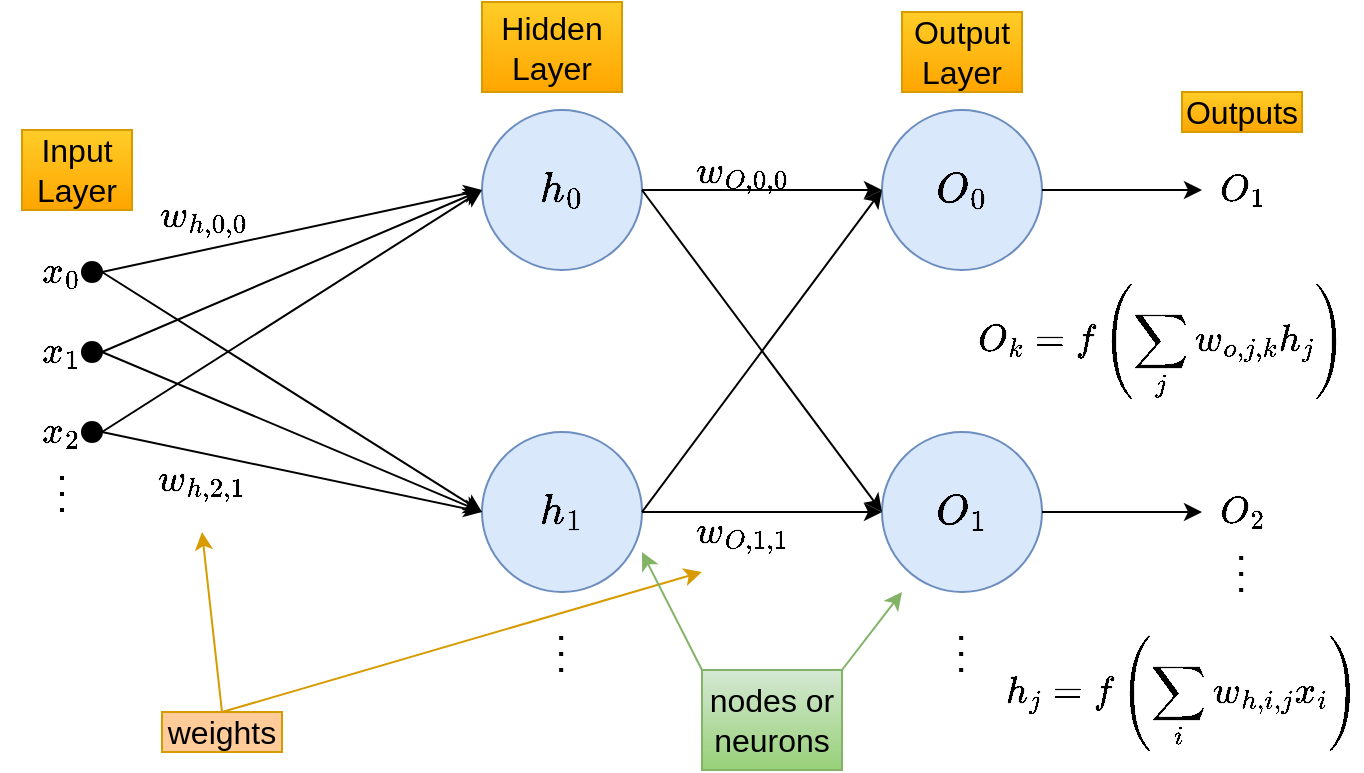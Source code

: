 <mxfile version="13.4.0" type="device"><diagram name="Page-1" id="42789a77-a242-8287-6e28-9cd8cfd52e62"><mxGraphModel dx="865" dy="483" grid="1" gridSize="10" guides="1" tooltips="1" connect="1" arrows="1" fold="1" page="1" pageScale="1" pageWidth="1100" pageHeight="850" background="none" math="1" shadow="0"><root><mxCell id="0"/><mxCell id="1" parent="0"/><mxCell id="Gi-0QuP1Rej3DmXU_cTZ-1" value="&lt;b&gt;&lt;font style=&quot;font-size: 18px&quot;&gt;$$h_0$$&lt;/font&gt;&lt;/b&gt;" style="ellipse;whiteSpace=wrap;html=1;aspect=fixed;fillColor=#dae8fc;strokeColor=#6c8ebf;" vertex="1" parent="1"><mxGeometry x="320" y="79" width="80" height="80" as="geometry"/></mxCell><mxCell id="Gi-0QuP1Rej3DmXU_cTZ-2" value="" style="ellipse;whiteSpace=wrap;html=1;aspect=fixed;fillColor=#000000;" vertex="1" parent="1"><mxGeometry x="120" y="155" width="10" height="10" as="geometry"/></mxCell><mxCell id="Gi-0QuP1Rej3DmXU_cTZ-4" value="&lt;font style=&quot;font-size: 16px&quot;&gt;$$x_0$$&lt;/font&gt;" style="text;html=1;strokeColor=none;fillColor=none;align=center;verticalAlign=middle;whiteSpace=wrap;rounded=0;" vertex="1" parent="1"><mxGeometry x="90" y="150" width="40" height="20" as="geometry"/></mxCell><mxCell id="Gi-0QuP1Rej3DmXU_cTZ-5" value="" style="endArrow=classic;html=1;exitX=1;exitY=0.5;exitDx=0;exitDy=0;entryX=0;entryY=0.5;entryDx=0;entryDy=0;" edge="1" parent="1" source="Gi-0QuP1Rej3DmXU_cTZ-2" target="Gi-0QuP1Rej3DmXU_cTZ-1"><mxGeometry width="50" height="50" relative="1" as="geometry"><mxPoint x="500" y="120" as="sourcePoint"/><mxPoint x="310" y="160" as="targetPoint"/></mxGeometry></mxCell><mxCell id="Gi-0QuP1Rej3DmXU_cTZ-6" value="$$w_{h,0,0}$$" style="edgeLabel;html=1;align=center;verticalAlign=middle;resizable=0;points=[];labelBackgroundColor=none;fontSize=16;" vertex="1" connectable="0" parent="Gi-0QuP1Rej3DmXU_cTZ-5"><mxGeometry x="-0.168" y="-2" relative="1" as="geometry"><mxPoint x="-29.12" y="-13.32" as="offset"/></mxGeometry></mxCell><mxCell id="Gi-0QuP1Rej3DmXU_cTZ-7" value="" style="ellipse;whiteSpace=wrap;html=1;aspect=fixed;fillColor=#000000;" vertex="1" parent="1"><mxGeometry x="120" y="195" width="10" height="10" as="geometry"/></mxCell><mxCell id="Gi-0QuP1Rej3DmXU_cTZ-8" value="&lt;font style=&quot;font-size: 16px&quot;&gt;$$x_1$$&lt;/font&gt;" style="text;html=1;strokeColor=none;fillColor=none;align=center;verticalAlign=middle;whiteSpace=wrap;rounded=0;" vertex="1" parent="1"><mxGeometry x="90" y="190" width="40" height="20" as="geometry"/></mxCell><mxCell id="Gi-0QuP1Rej3DmXU_cTZ-11" value="" style="endArrow=classic;html=1;exitX=1;exitY=0.5;exitDx=0;exitDy=0;entryX=0;entryY=0.5;entryDx=0;entryDy=0;" edge="1" parent="1" source="Gi-0QuP1Rej3DmXU_cTZ-8" target="Gi-0QuP1Rej3DmXU_cTZ-1"><mxGeometry width="50" height="50" relative="1" as="geometry"><mxPoint x="280" y="210" as="sourcePoint"/><mxPoint x="330" y="160" as="targetPoint"/></mxGeometry></mxCell><mxCell id="Gi-0QuP1Rej3DmXU_cTZ-12" value="" style="ellipse;whiteSpace=wrap;html=1;aspect=fixed;fillColor=#000000;" vertex="1" parent="1"><mxGeometry x="120" y="235" width="10" height="10" as="geometry"/></mxCell><mxCell id="Gi-0QuP1Rej3DmXU_cTZ-13" value="&lt;font style=&quot;font-size: 16px&quot;&gt;$$x_2$$&lt;/font&gt;" style="text;html=1;strokeColor=none;fillColor=none;align=center;verticalAlign=middle;whiteSpace=wrap;rounded=0;" vertex="1" parent="1"><mxGeometry x="90" y="230" width="40" height="20" as="geometry"/></mxCell><mxCell id="Gi-0QuP1Rej3DmXU_cTZ-15" value="" style="endArrow=classic;html=1;exitX=1;exitY=0.5;exitDx=0;exitDy=0;entryX=0;entryY=0.5;entryDx=0;entryDy=0;" edge="1" parent="1" source="Gi-0QuP1Rej3DmXU_cTZ-13" target="Gi-0QuP1Rej3DmXU_cTZ-1"><mxGeometry width="50" height="50" relative="1" as="geometry"><mxPoint x="280" y="210" as="sourcePoint"/><mxPoint x="330" y="160" as="targetPoint"/></mxGeometry></mxCell><mxCell id="Gi-0QuP1Rej3DmXU_cTZ-17" value="&lt;b&gt;&lt;font style=&quot;font-size: 18px&quot;&gt;$$h_1$$&lt;/font&gt;&lt;/b&gt;" style="ellipse;whiteSpace=wrap;html=1;aspect=fixed;fillColor=#dae8fc;strokeColor=#6c8ebf;" vertex="1" parent="1"><mxGeometry x="320" y="240" width="80" height="80" as="geometry"/></mxCell><mxCell id="Gi-0QuP1Rej3DmXU_cTZ-18" value="" style="endArrow=classic;html=1;fontSize=16;entryX=0;entryY=0.5;entryDx=0;entryDy=0;" edge="1" parent="1" target="Gi-0QuP1Rej3DmXU_cTZ-17"><mxGeometry width="50" height="50" relative="1" as="geometry"><mxPoint x="130" y="160" as="sourcePoint"/><mxPoint x="310" y="240" as="targetPoint"/></mxGeometry></mxCell><mxCell id="Gi-0QuP1Rej3DmXU_cTZ-19" value="" style="endArrow=classic;html=1;fontSize=16;exitX=1;exitY=0.5;exitDx=0;exitDy=0;entryX=0;entryY=0.5;entryDx=0;entryDy=0;" edge="1" parent="1" source="Gi-0QuP1Rej3DmXU_cTZ-8" target="Gi-0QuP1Rej3DmXU_cTZ-17"><mxGeometry width="50" height="50" relative="1" as="geometry"><mxPoint x="280" y="210" as="sourcePoint"/><mxPoint x="320" y="240" as="targetPoint"/></mxGeometry></mxCell><mxCell id="Gi-0QuP1Rej3DmXU_cTZ-20" value="" style="endArrow=classic;html=1;fontSize=16;exitX=1;exitY=0.5;exitDx=0;exitDy=0;entryX=0;entryY=0.5;entryDx=0;entryDy=0;" edge="1" parent="1" source="Gi-0QuP1Rej3DmXU_cTZ-13" target="Gi-0QuP1Rej3DmXU_cTZ-17"><mxGeometry width="50" height="50" relative="1" as="geometry"><mxPoint x="280" y="210" as="sourcePoint"/><mxPoint x="330" y="160" as="targetPoint"/></mxGeometry></mxCell><mxCell id="Gi-0QuP1Rej3DmXU_cTZ-21" value="&lt;span style=&quot;&quot;&gt;$$w_{h,2,1}$$&lt;/span&gt;" style="edgeLabel;html=1;align=center;verticalAlign=middle;resizable=0;points=[];fontSize=16;labelBackgroundColor=none;" vertex="1" connectable="0" parent="Gi-0QuP1Rej3DmXU_cTZ-20"><mxGeometry x="-0.349" y="3" relative="1" as="geometry"><mxPoint x="-12.2" y="13.22" as="offset"/></mxGeometry></mxCell><mxCell id="Gi-0QuP1Rej3DmXU_cTZ-22" value="" style="endArrow=none;dashed=1;html=1;dashPattern=1 3;strokeWidth=2;fontSize=16;" edge="1" parent="1"><mxGeometry width="50" height="50" relative="1" as="geometry"><mxPoint x="110" y="280" as="sourcePoint"/><mxPoint x="110" y="260" as="targetPoint"/></mxGeometry></mxCell><mxCell id="Gi-0QuP1Rej3DmXU_cTZ-23" value="&lt;b&gt;&lt;font style=&quot;font-size: 18px&quot;&gt;$$O_0$$&lt;/font&gt;&lt;/b&gt;" style="ellipse;whiteSpace=wrap;html=1;aspect=fixed;fillColor=#dae8fc;strokeColor=#6c8ebf;" vertex="1" parent="1"><mxGeometry x="520" y="79" width="80" height="80" as="geometry"/></mxCell><mxCell id="Gi-0QuP1Rej3DmXU_cTZ-24" value="&lt;b&gt;&lt;font style=&quot;font-size: 18px&quot;&gt;$$O_1$$&lt;/font&gt;&lt;/b&gt;" style="ellipse;whiteSpace=wrap;html=1;aspect=fixed;fillColor=#dae8fc;strokeColor=#6c8ebf;" vertex="1" parent="1"><mxGeometry x="520" y="240" width="80" height="80" as="geometry"/></mxCell><mxCell id="Gi-0QuP1Rej3DmXU_cTZ-25" value="" style="endArrow=classic;html=1;fontSize=16;exitX=1;exitY=0.5;exitDx=0;exitDy=0;entryX=0;entryY=0.5;entryDx=0;entryDy=0;" edge="1" parent="1" source="Gi-0QuP1Rej3DmXU_cTZ-1" target="Gi-0QuP1Rej3DmXU_cTZ-23"><mxGeometry width="50" height="50" relative="1" as="geometry"><mxPoint x="400" y="210" as="sourcePoint"/><mxPoint x="450" y="160" as="targetPoint"/></mxGeometry></mxCell><mxCell id="Gi-0QuP1Rej3DmXU_cTZ-31" value="&lt;span style=&quot;&quot;&gt;$$w_{O,0,0}$$&lt;/span&gt;" style="edgeLabel;html=1;align=center;verticalAlign=middle;resizable=0;points=[];fontSize=16;labelBackgroundColor=none;" vertex="1" connectable="0" parent="Gi-0QuP1Rej3DmXU_cTZ-25"><mxGeometry x="-0.169" y="-2" relative="1" as="geometry"><mxPoint y="-11" as="offset"/></mxGeometry></mxCell><mxCell id="Gi-0QuP1Rej3DmXU_cTZ-26" value="" style="endArrow=classic;html=1;fontSize=16;exitX=1;exitY=0.5;exitDx=0;exitDy=0;entryX=0;entryY=0.5;entryDx=0;entryDy=0;" edge="1" parent="1" source="Gi-0QuP1Rej3DmXU_cTZ-17" target="Gi-0QuP1Rej3DmXU_cTZ-23"><mxGeometry width="50" height="50" relative="1" as="geometry"><mxPoint x="400" y="210" as="sourcePoint"/><mxPoint x="480" y="120" as="targetPoint"/></mxGeometry></mxCell><mxCell id="Gi-0QuP1Rej3DmXU_cTZ-27" value="" style="endArrow=classic;html=1;fontSize=16;exitX=1;exitY=0.5;exitDx=0;exitDy=0;entryX=0;entryY=0.5;entryDx=0;entryDy=0;" edge="1" parent="1" source="Gi-0QuP1Rej3DmXU_cTZ-1" target="Gi-0QuP1Rej3DmXU_cTZ-24"><mxGeometry width="50" height="50" relative="1" as="geometry"><mxPoint x="400" y="210" as="sourcePoint"/><mxPoint x="450" y="160" as="targetPoint"/></mxGeometry></mxCell><mxCell id="Gi-0QuP1Rej3DmXU_cTZ-28" value="" style="endArrow=classic;html=1;fontSize=16;entryX=0;entryY=0.5;entryDx=0;entryDy=0;exitX=1;exitY=0.5;exitDx=0;exitDy=0;" edge="1" parent="1" source="Gi-0QuP1Rej3DmXU_cTZ-17" target="Gi-0QuP1Rej3DmXU_cTZ-24"><mxGeometry width="50" height="50" relative="1" as="geometry"><mxPoint x="400" y="280" as="sourcePoint"/><mxPoint x="520" y="280" as="targetPoint"/></mxGeometry></mxCell><mxCell id="Gi-0QuP1Rej3DmXU_cTZ-32" value="&lt;span style=&quot;&quot;&gt;$$w_{O,1,1}$$&lt;/span&gt;" style="edgeLabel;html=1;align=center;verticalAlign=middle;resizable=0;points=[];fontSize=16;labelBackgroundColor=none;" vertex="1" connectable="0" parent="Gi-0QuP1Rej3DmXU_cTZ-28"><mxGeometry x="-0.169" relative="1" as="geometry"><mxPoint y="10" as="offset"/></mxGeometry></mxCell><mxCell id="Gi-0QuP1Rej3DmXU_cTZ-33" value="" style="endArrow=classic;html=1;fontSize=16;exitX=1;exitY=0.5;exitDx=0;exitDy=0;" edge="1" parent="1" source="Gi-0QuP1Rej3DmXU_cTZ-23"><mxGeometry width="50" height="50" relative="1" as="geometry"><mxPoint x="640" y="100" as="sourcePoint"/><mxPoint x="680" y="119" as="targetPoint"/></mxGeometry></mxCell><mxCell id="Gi-0QuP1Rej3DmXU_cTZ-34" value="" style="endArrow=classic;html=1;fontSize=16;exitX=1;exitY=0.5;exitDx=0;exitDy=0;" edge="1" parent="1" source="Gi-0QuP1Rej3DmXU_cTZ-24"><mxGeometry width="50" height="50" relative="1" as="geometry"><mxPoint x="400" y="210" as="sourcePoint"/><mxPoint x="680" y="280" as="targetPoint"/></mxGeometry></mxCell><mxCell id="Gi-0QuP1Rej3DmXU_cTZ-35" value="&lt;font style=&quot;font-size: 16px&quot;&gt;$$O_1$$&lt;/font&gt;" style="text;html=1;strokeColor=none;fillColor=none;align=center;verticalAlign=middle;whiteSpace=wrap;rounded=0;" vertex="1" parent="1"><mxGeometry x="680" y="109" width="40" height="20" as="geometry"/></mxCell><mxCell id="Gi-0QuP1Rej3DmXU_cTZ-36" value="&lt;font style=&quot;font-size: 16px&quot;&gt;$$O_2$$&lt;/font&gt;" style="text;html=1;strokeColor=none;fillColor=none;align=center;verticalAlign=middle;whiteSpace=wrap;rounded=0;" vertex="1" parent="1"><mxGeometry x="680" y="270" width="40" height="20" as="geometry"/></mxCell><mxCell id="Gi-0QuP1Rej3DmXU_cTZ-37" value="$$O_k=f\left(\sum_jw_{o,j,k} h_j\right)$$" style="text;html=1;strokeColor=none;fillColor=none;align=center;verticalAlign=middle;whiteSpace=wrap;rounded=0;labelBackgroundColor=none;fontSize=16;" vertex="1" parent="1"><mxGeometry x="640" y="185" width="40" height="20" as="geometry"/></mxCell><mxCell id="Gi-0QuP1Rej3DmXU_cTZ-40" value="Input Layer" style="text;html=1;strokeColor=#d79b00;fillColor=#ffcd28;align=center;verticalAlign=middle;whiteSpace=wrap;rounded=0;labelBackgroundColor=none;fontSize=16;gradientColor=#ffa500;" vertex="1" parent="1"><mxGeometry x="90" y="89" width="55" height="40" as="geometry"/></mxCell><mxCell id="Gi-0QuP1Rej3DmXU_cTZ-41" value="Hidden&lt;br&gt;Layer" style="text;html=1;strokeColor=#d79b00;fillColor=#ffcd28;align=center;verticalAlign=middle;whiteSpace=wrap;rounded=0;labelBackgroundColor=none;fontSize=16;gradientColor=#ffa500;" vertex="1" parent="1"><mxGeometry x="320" y="25" width="70" height="45" as="geometry"/></mxCell><mxCell id="Gi-0QuP1Rej3DmXU_cTZ-43" value="Output&lt;br&gt;Layer" style="text;html=1;strokeColor=#d79b00;fillColor=#ffcd28;align=center;verticalAlign=middle;whiteSpace=wrap;rounded=0;labelBackgroundColor=none;fontSize=16;gradientColor=#ffa500;" vertex="1" parent="1"><mxGeometry x="530" y="30" width="60" height="40" as="geometry"/></mxCell><mxCell id="Gi-0QuP1Rej3DmXU_cTZ-44" value="Outputs" style="text;html=1;strokeColor=#d79b00;fillColor=#ffcd28;align=center;verticalAlign=middle;whiteSpace=wrap;rounded=0;labelBackgroundColor=none;fontSize=16;gradientColor=#ffa500;" vertex="1" parent="1"><mxGeometry x="670" y="70" width="60" height="20" as="geometry"/></mxCell><mxCell id="Gi-0QuP1Rej3DmXU_cTZ-45" value="weights" style="text;html=1;strokeColor=#d79b00;align=center;verticalAlign=middle;whiteSpace=wrap;rounded=0;labelBackgroundColor=none;fontSize=16;fillColor=#FFCC99;" vertex="1" parent="1"><mxGeometry x="160" y="380" width="60" height="20" as="geometry"/></mxCell><mxCell id="Gi-0QuP1Rej3DmXU_cTZ-46" value="" style="endArrow=classic;html=1;fontSize=16;exitX=0.5;exitY=0;exitDx=0;exitDy=0;fillColor=#ffe6cc;strokeColor=#d79b00;" edge="1" parent="1" source="Gi-0QuP1Rej3DmXU_cTZ-45"><mxGeometry width="50" height="50" relative="1" as="geometry"><mxPoint x="400" y="210" as="sourcePoint"/><mxPoint x="180" y="290" as="targetPoint"/></mxGeometry></mxCell><mxCell id="Gi-0QuP1Rej3DmXU_cTZ-47" value="" style="endArrow=classic;html=1;fontSize=16;exitX=0.5;exitY=0;exitDx=0;exitDy=0;fillColor=#ffe6cc;strokeColor=#d79b00;" edge="1" parent="1" source="Gi-0QuP1Rej3DmXU_cTZ-45"><mxGeometry width="50" height="50" relative="1" as="geometry"><mxPoint x="400" y="210" as="sourcePoint"/><mxPoint x="430" y="310" as="targetPoint"/></mxGeometry></mxCell><mxCell id="Gi-0QuP1Rej3DmXU_cTZ-49" value="" style="endArrow=none;dashed=1;html=1;dashPattern=1 3;strokeWidth=2;fontSize=16;" edge="1" parent="1"><mxGeometry width="50" height="50" relative="1" as="geometry"><mxPoint x="359.58" y="360" as="sourcePoint"/><mxPoint x="359.58" y="340" as="targetPoint"/></mxGeometry></mxCell><mxCell id="Gi-0QuP1Rej3DmXU_cTZ-50" value="" style="endArrow=none;dashed=1;html=1;dashPattern=1 3;strokeWidth=2;fontSize=16;" edge="1" parent="1"><mxGeometry width="50" height="50" relative="1" as="geometry"><mxPoint x="559.58" y="360" as="sourcePoint"/><mxPoint x="559.58" y="340" as="targetPoint"/></mxGeometry></mxCell><mxCell id="Gi-0QuP1Rej3DmXU_cTZ-51" value="" style="endArrow=none;dashed=1;html=1;dashPattern=1 3;strokeWidth=2;fontSize=16;" edge="1" parent="1"><mxGeometry width="50" height="50" relative="1" as="geometry"><mxPoint x="699.58" y="320" as="sourcePoint"/><mxPoint x="699.58" y="300" as="targetPoint"/></mxGeometry></mxCell><mxCell id="Gi-0QuP1Rej3DmXU_cTZ-54" value="nodes or neurons" style="text;html=1;strokeColor=#82b366;fillColor=#d5e8d4;align=center;verticalAlign=middle;whiteSpace=wrap;rounded=0;labelBackgroundColor=none;fontSize=16;gradientColor=#97d077;" vertex="1" parent="1"><mxGeometry x="430" y="359" width="70" height="50" as="geometry"/></mxCell><mxCell id="Gi-0QuP1Rej3DmXU_cTZ-55" value="" style="endArrow=classic;html=1;fontSize=16;exitX=1;exitY=0;exitDx=0;exitDy=0;fillColor=#d5e8d4;strokeColor=#82b366;" edge="1" parent="1" source="Gi-0QuP1Rej3DmXU_cTZ-54"><mxGeometry width="50" height="50" relative="1" as="geometry"><mxPoint x="400" y="290" as="sourcePoint"/><mxPoint x="530" y="320" as="targetPoint"/></mxGeometry></mxCell><mxCell id="Gi-0QuP1Rej3DmXU_cTZ-56" value="" style="endArrow=classic;html=1;fontSize=16;exitX=0;exitY=0;exitDx=0;exitDy=0;entryX=1;entryY=0.75;entryDx=0;entryDy=0;entryPerimeter=0;fillColor=#d5e8d4;strokeColor=#82b366;" edge="1" parent="1" source="Gi-0QuP1Rej3DmXU_cTZ-54" target="Gi-0QuP1Rej3DmXU_cTZ-17"><mxGeometry width="50" height="50" relative="1" as="geometry"><mxPoint x="400" y="290" as="sourcePoint"/><mxPoint x="400" y="330" as="targetPoint"/></mxGeometry></mxCell><mxCell id="Gi-0QuP1Rej3DmXU_cTZ-57" value="$$h_j=f\left(\sum_i w_{h,i,j} x_i\right)$$" style="text;html=1;strokeColor=none;fillColor=none;align=center;verticalAlign=middle;whiteSpace=wrap;rounded=0;labelBackgroundColor=none;fontSize=16;" vertex="1" parent="1"><mxGeometry x="650" y="360" width="40" height="20" as="geometry"/></mxCell></root></mxGraphModel></diagram></mxfile>